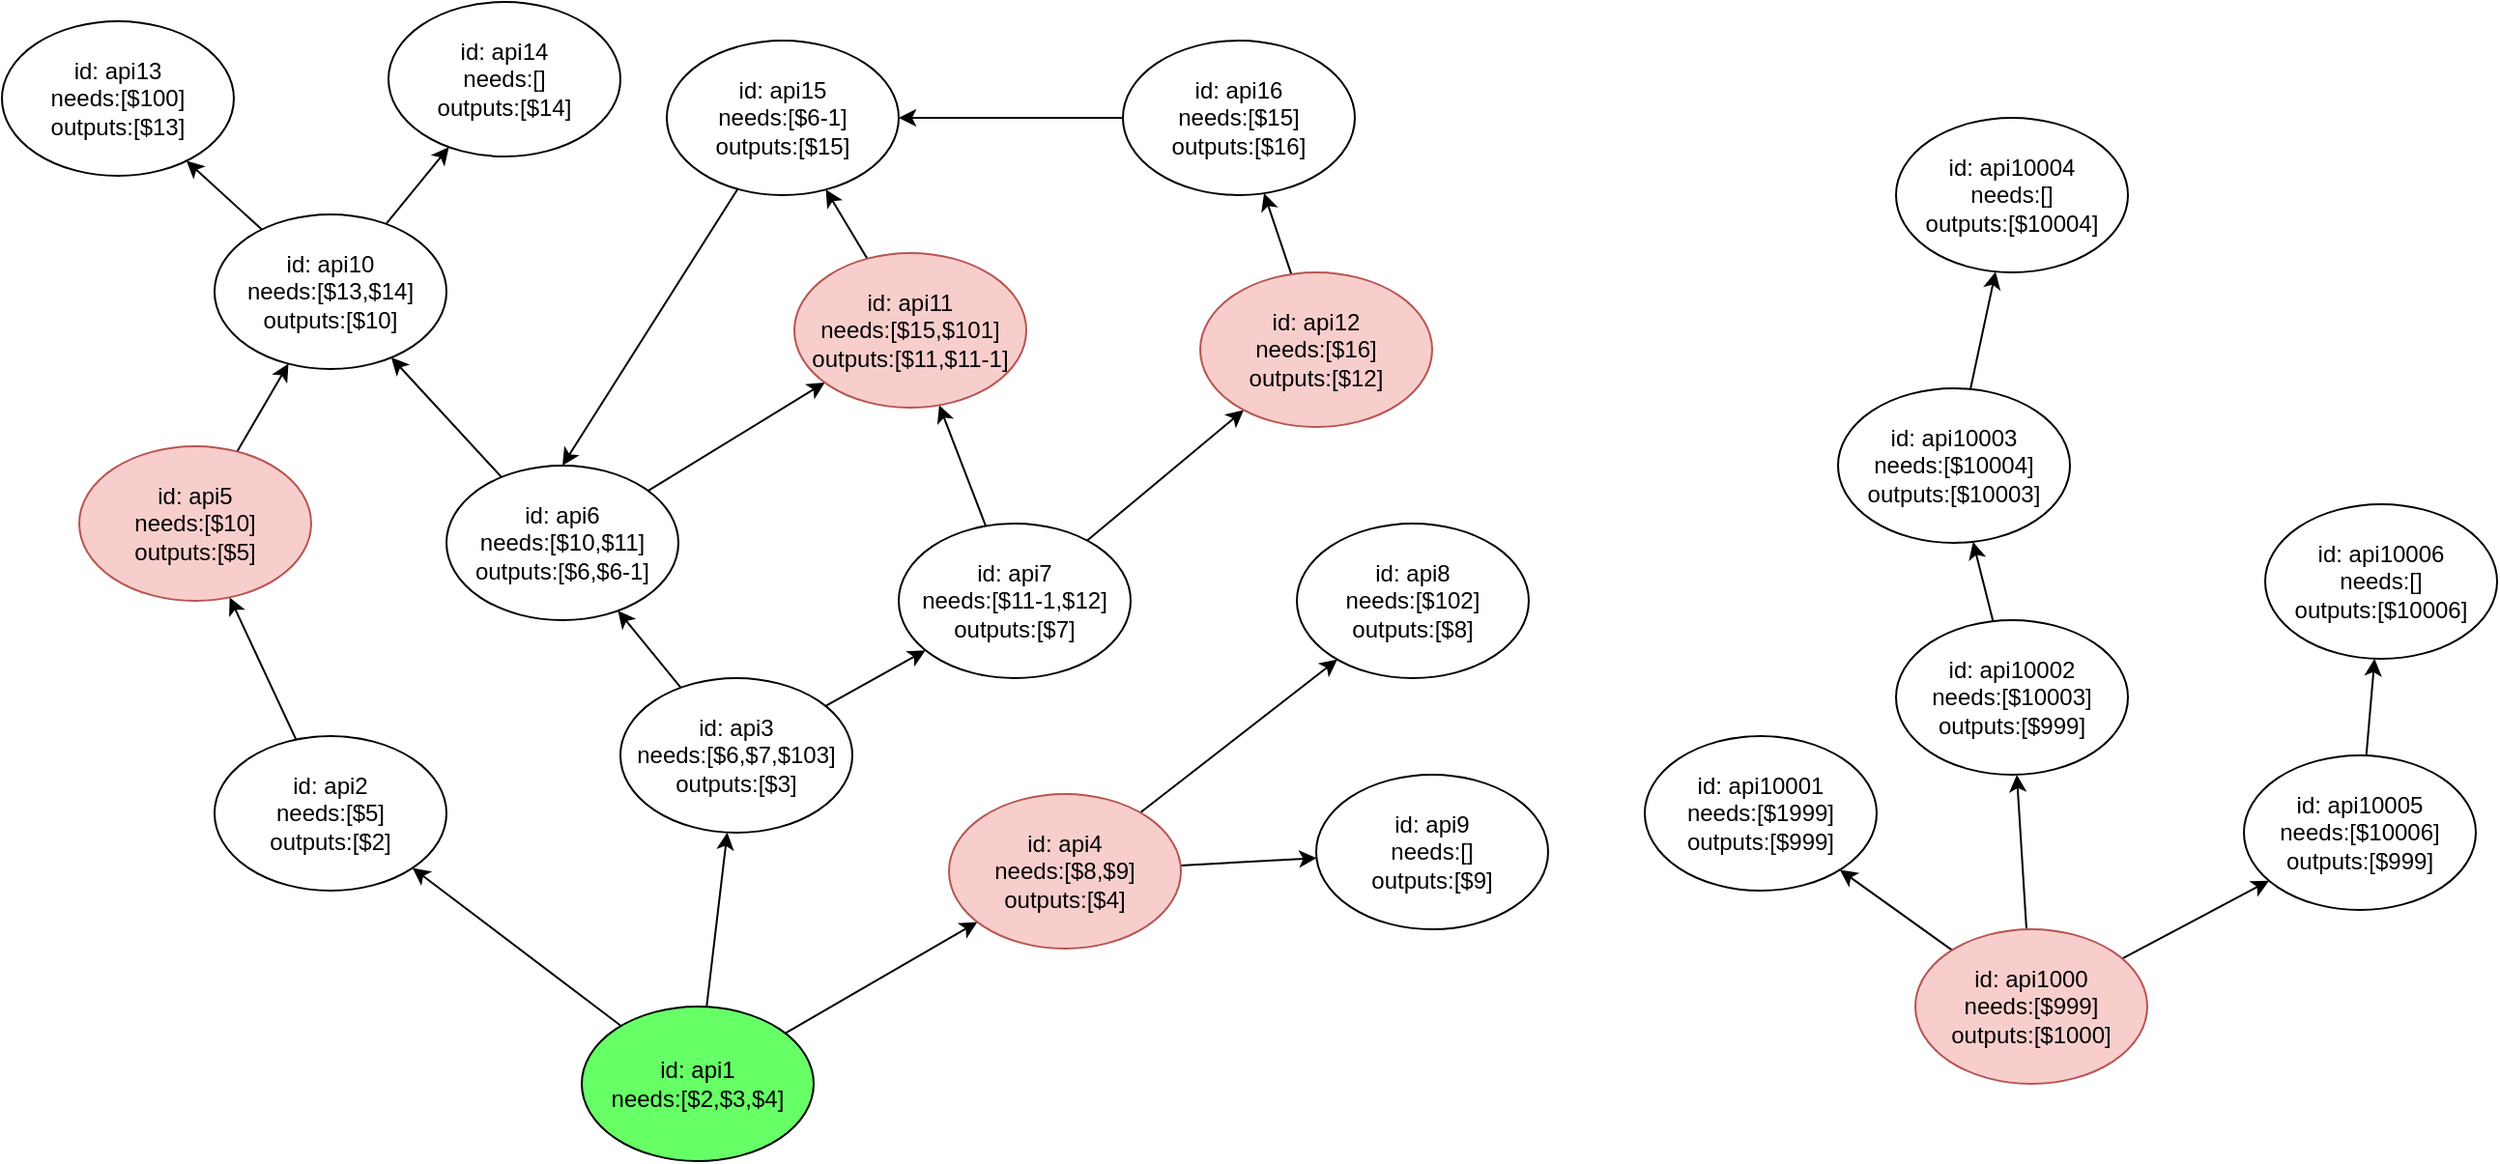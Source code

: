 <mxfile version="12.8.5" type="github">
  <diagram id="teRwakjtQcFkAFb6qM42" name="Page-1">
    <mxGraphModel dx="1035" dy="596" grid="1" gridSize="10" guides="1" tooltips="1" connect="1" arrows="1" fold="1" page="1" pageScale="1" pageWidth="827" pageHeight="1169" math="0" shadow="0">
      <root>
        <mxCell id="0" />
        <mxCell id="1" parent="0" />
        <mxCell id="fduMmqAsec186wPbh8oE-9" style="rounded=0;orthogonalLoop=1;jettySize=auto;html=1;entryX=1;entryY=1;entryDx=0;entryDy=0;" parent="1" source="fduMmqAsec186wPbh8oE-5" target="fduMmqAsec186wPbh8oE-6" edge="1">
          <mxGeometry relative="1" as="geometry" />
        </mxCell>
        <mxCell id="fduMmqAsec186wPbh8oE-11" style="edgeStyle=none;rounded=0;orthogonalLoop=1;jettySize=auto;html=1;" parent="1" source="fduMmqAsec186wPbh8oE-5" target="fduMmqAsec186wPbh8oE-7" edge="1">
          <mxGeometry relative="1" as="geometry" />
        </mxCell>
        <mxCell id="fduMmqAsec186wPbh8oE-12" style="edgeStyle=none;rounded=0;orthogonalLoop=1;jettySize=auto;html=1;" parent="1" source="fduMmqAsec186wPbh8oE-5" target="fduMmqAsec186wPbh8oE-10" edge="1">
          <mxGeometry relative="1" as="geometry" />
        </mxCell>
        <mxCell id="fduMmqAsec186wPbh8oE-5" value="id: api1&lt;br&gt;needs:[$2,$3,$4]" style="ellipse;whiteSpace=wrap;html=1;fillColor=#66FF66;" parent="1" vertex="1">
          <mxGeometry x="310" y="530" width="120" height="80" as="geometry" />
        </mxCell>
        <mxCell id="fduMmqAsec186wPbh8oE-14" style="edgeStyle=none;rounded=0;orthogonalLoop=1;jettySize=auto;html=1;" parent="1" source="fduMmqAsec186wPbh8oE-6" target="fduMmqAsec186wPbh8oE-13" edge="1">
          <mxGeometry relative="1" as="geometry" />
        </mxCell>
        <mxCell id="fduMmqAsec186wPbh8oE-6" value="id: api2&lt;br&gt;&lt;div&gt;needs:[$5]&lt;br&gt;outputs:[$2]&lt;br&gt;&lt;/div&gt;" style="ellipse;whiteSpace=wrap;html=1;" parent="1" vertex="1">
          <mxGeometry x="120" y="390" width="120" height="80" as="geometry" />
        </mxCell>
        <mxCell id="fduMmqAsec186wPbh8oE-28" style="edgeStyle=none;rounded=0;orthogonalLoop=1;jettySize=auto;html=1;" parent="1" source="fduMmqAsec186wPbh8oE-7" target="fduMmqAsec186wPbh8oE-15" edge="1">
          <mxGeometry relative="1" as="geometry" />
        </mxCell>
        <mxCell id="fduMmqAsec186wPbh8oE-38" style="edgeStyle=none;rounded=0;orthogonalLoop=1;jettySize=auto;html=1;" parent="1" source="fduMmqAsec186wPbh8oE-7" target="fduMmqAsec186wPbh8oE-17" edge="1">
          <mxGeometry relative="1" as="geometry" />
        </mxCell>
        <mxCell id="fduMmqAsec186wPbh8oE-7" value="id: api3&lt;br&gt;&lt;div&gt;needs:[$6,$7,$103]&lt;/div&gt;&lt;div&gt;outputs:[$3]&lt;br&gt;&lt;/div&gt;" style="ellipse;whiteSpace=wrap;html=1;" parent="1" vertex="1">
          <mxGeometry x="330" y="360" width="120" height="80" as="geometry" />
        </mxCell>
        <mxCell id="fduMmqAsec186wPbh8oE-43" style="edgeStyle=none;rounded=0;orthogonalLoop=1;jettySize=auto;html=1;" parent="1" source="fduMmqAsec186wPbh8oE-10" target="fduMmqAsec186wPbh8oE-19" edge="1">
          <mxGeometry relative="1" as="geometry" />
        </mxCell>
        <mxCell id="fduMmqAsec186wPbh8oE-44" style="edgeStyle=none;rounded=0;orthogonalLoop=1;jettySize=auto;html=1;" parent="1" source="fduMmqAsec186wPbh8oE-10" target="fduMmqAsec186wPbh8oE-18" edge="1">
          <mxGeometry relative="1" as="geometry" />
        </mxCell>
        <mxCell id="fduMmqAsec186wPbh8oE-10" value="id: api4&lt;br&gt;&lt;div&gt;needs:[$8,$9]&lt;/div&gt;&lt;div&gt;outputs:[$4]&lt;br&gt;&lt;/div&gt;" style="ellipse;whiteSpace=wrap;html=1;fillColor=#f8cecc;strokeColor=#b85450;" parent="1" vertex="1">
          <mxGeometry x="500" y="420" width="120" height="80" as="geometry" />
        </mxCell>
        <mxCell id="fduMmqAsec186wPbh8oE-30" style="edgeStyle=none;rounded=0;orthogonalLoop=1;jettySize=auto;html=1;" parent="1" source="fduMmqAsec186wPbh8oE-13" target="fduMmqAsec186wPbh8oE-20" edge="1">
          <mxGeometry relative="1" as="geometry" />
        </mxCell>
        <mxCell id="fduMmqAsec186wPbh8oE-13" value="id: api5&lt;br&gt;&lt;div&gt;needs:[$10]&lt;br&gt;outputs:[$5]&lt;br&gt;&lt;/div&gt;" style="ellipse;whiteSpace=wrap;html=1;fillColor=#f8cecc;strokeColor=#b85450;" parent="1" vertex="1">
          <mxGeometry x="50" y="240" width="120" height="80" as="geometry" />
        </mxCell>
        <mxCell id="fduMmqAsec186wPbh8oE-29" style="edgeStyle=none;rounded=0;orthogonalLoop=1;jettySize=auto;html=1;" parent="1" source="fduMmqAsec186wPbh8oE-15" target="fduMmqAsec186wPbh8oE-20" edge="1">
          <mxGeometry relative="1" as="geometry" />
        </mxCell>
        <mxCell id="fduMmqAsec186wPbh8oE-35" style="edgeStyle=none;rounded=0;orthogonalLoop=1;jettySize=auto;html=1;" parent="1" source="fduMmqAsec186wPbh8oE-15" target="fduMmqAsec186wPbh8oE-26" edge="1">
          <mxGeometry relative="1" as="geometry" />
        </mxCell>
        <mxCell id="fduMmqAsec186wPbh8oE-15" value="id: api6&lt;br&gt;&lt;div&gt;needs:[$10,$11]&lt;/div&gt;&lt;div&gt;outputs:[$6,$6-1]&lt;br&gt;&lt;/div&gt;" style="ellipse;whiteSpace=wrap;html=1;" parent="1" vertex="1">
          <mxGeometry x="240" y="250" width="120" height="80" as="geometry" />
        </mxCell>
        <mxCell id="fduMmqAsec186wPbh8oE-39" style="edgeStyle=none;rounded=0;orthogonalLoop=1;jettySize=auto;html=1;" parent="1" source="fduMmqAsec186wPbh8oE-17" target="fduMmqAsec186wPbh8oE-26" edge="1">
          <mxGeometry relative="1" as="geometry" />
        </mxCell>
        <mxCell id="fduMmqAsec186wPbh8oE-40" style="edgeStyle=none;rounded=0;orthogonalLoop=1;jettySize=auto;html=1;" parent="1" source="fduMmqAsec186wPbh8oE-17" target="fduMmqAsec186wPbh8oE-24" edge="1">
          <mxGeometry relative="1" as="geometry" />
        </mxCell>
        <mxCell id="fduMmqAsec186wPbh8oE-17" value="id: api7&lt;br&gt;&lt;div&gt;needs:[$11-1,$12]&lt;/div&gt;&lt;div&gt;outputs:[$7]&lt;br&gt;&lt;/div&gt;" style="ellipse;whiteSpace=wrap;html=1;" parent="1" vertex="1">
          <mxGeometry x="474" y="280" width="120" height="80" as="geometry" />
        </mxCell>
        <mxCell id="fduMmqAsec186wPbh8oE-18" value="id: api8&lt;br&gt;&lt;div&gt;needs:[$102]&lt;/div&gt;&lt;div&gt;outputs:[$8]&lt;br&gt;&lt;/div&gt;" style="ellipse;whiteSpace=wrap;html=1;" parent="1" vertex="1">
          <mxGeometry x="680" y="280" width="120" height="80" as="geometry" />
        </mxCell>
        <mxCell id="fduMmqAsec186wPbh8oE-19" value="id: api9&lt;br&gt;&lt;div&gt;needs:[]&lt;/div&gt;&lt;div&gt;outputs:[$9]&lt;br&gt;&lt;/div&gt;" style="ellipse;whiteSpace=wrap;html=1;" parent="1" vertex="1">
          <mxGeometry x="690" y="410" width="120" height="80" as="geometry" />
        </mxCell>
        <mxCell id="fduMmqAsec186wPbh8oE-31" style="edgeStyle=none;rounded=0;orthogonalLoop=1;jettySize=auto;html=1;" parent="1" source="fduMmqAsec186wPbh8oE-20" target="fduMmqAsec186wPbh8oE-21" edge="1">
          <mxGeometry relative="1" as="geometry" />
        </mxCell>
        <mxCell id="fduMmqAsec186wPbh8oE-34" style="edgeStyle=none;rounded=0;orthogonalLoop=1;jettySize=auto;html=1;" parent="1" source="fduMmqAsec186wPbh8oE-20" target="fduMmqAsec186wPbh8oE-23" edge="1">
          <mxGeometry relative="1" as="geometry" />
        </mxCell>
        <mxCell id="fduMmqAsec186wPbh8oE-20" value="id: api10&lt;br&gt;&lt;div&gt;needs:[$13,$14]&lt;/div&gt;&lt;div&gt;outputs:[$10]&lt;br&gt;&lt;/div&gt;" style="ellipse;whiteSpace=wrap;html=1;" parent="1" vertex="1">
          <mxGeometry x="120" y="120" width="120" height="80" as="geometry" />
        </mxCell>
        <mxCell id="fduMmqAsec186wPbh8oE-21" value="id: api13&lt;br&gt;&lt;div&gt;needs:[$100]&lt;/div&gt;&lt;div&gt;outputs:[$13]&lt;br&gt;&lt;/div&gt;" style="ellipse;whiteSpace=wrap;html=1;" parent="1" vertex="1">
          <mxGeometry x="10" y="20" width="120" height="80" as="geometry" />
        </mxCell>
        <mxCell id="fduMmqAsec186wPbh8oE-23" value="id: api14&lt;br&gt;&lt;div&gt;needs:[]&lt;/div&gt;&lt;div&gt;outputs:[$14]&lt;br&gt;&lt;/div&gt;" style="ellipse;whiteSpace=wrap;html=1;" parent="1" vertex="1">
          <mxGeometry x="210" y="10" width="120" height="80" as="geometry" />
        </mxCell>
        <mxCell id="fduMmqAsec186wPbh8oE-41" style="edgeStyle=none;rounded=0;orthogonalLoop=1;jettySize=auto;html=1;" parent="1" source="fduMmqAsec186wPbh8oE-24" target="fduMmqAsec186wPbh8oE-25" edge="1">
          <mxGeometry relative="1" as="geometry" />
        </mxCell>
        <mxCell id="fduMmqAsec186wPbh8oE-24" value="id: api12&lt;br&gt;&lt;div&gt;needs:[$16]&lt;/div&gt;&lt;div&gt;outputs:[$12]&lt;br&gt;&lt;/div&gt;" style="ellipse;whiteSpace=wrap;html=1;fillColor=#f8cecc;strokeColor=#b85450;" parent="1" vertex="1">
          <mxGeometry x="630" y="150" width="120" height="80" as="geometry" />
        </mxCell>
        <mxCell id="fduMmqAsec186wPbh8oE-42" style="edgeStyle=none;rounded=0;orthogonalLoop=1;jettySize=auto;html=1;" parent="1" source="fduMmqAsec186wPbh8oE-25" target="fduMmqAsec186wPbh8oE-27" edge="1">
          <mxGeometry relative="1" as="geometry" />
        </mxCell>
        <mxCell id="fduMmqAsec186wPbh8oE-25" value="id: api16&lt;br&gt;&lt;div&gt;needs:[$15]&lt;/div&gt;&lt;div&gt;outputs:[$16]&lt;br&gt;&lt;/div&gt;" style="ellipse;whiteSpace=wrap;html=1;" parent="1" vertex="1">
          <mxGeometry x="590" y="30" width="120" height="80" as="geometry" />
        </mxCell>
        <mxCell id="fduMmqAsec186wPbh8oE-36" style="edgeStyle=none;rounded=0;orthogonalLoop=1;jettySize=auto;html=1;" parent="1" source="fduMmqAsec186wPbh8oE-26" target="fduMmqAsec186wPbh8oE-27" edge="1">
          <mxGeometry relative="1" as="geometry" />
        </mxCell>
        <mxCell id="fduMmqAsec186wPbh8oE-26" value="id: api11&lt;br&gt;&lt;div&gt;needs:[$15,$101]&lt;/div&gt;&lt;div&gt;outputs:[$11,$11-1]&lt;br&gt;&lt;/div&gt;" style="ellipse;whiteSpace=wrap;html=1;fillColor=#f8cecc;strokeColor=#b85450;" parent="1" vertex="1">
          <mxGeometry x="420" y="140" width="120" height="80" as="geometry" />
        </mxCell>
        <mxCell id="fduMmqAsec186wPbh8oE-37" style="edgeStyle=none;rounded=0;orthogonalLoop=1;jettySize=auto;html=1;entryX=0.5;entryY=0;entryDx=0;entryDy=0;" parent="1" source="fduMmqAsec186wPbh8oE-27" target="fduMmqAsec186wPbh8oE-15" edge="1">
          <mxGeometry relative="1" as="geometry" />
        </mxCell>
        <mxCell id="fduMmqAsec186wPbh8oE-27" value="id: api15&lt;br&gt;&lt;div&gt;needs:[$6-1]&lt;/div&gt;&lt;div&gt;outputs:[$15]&lt;br&gt;&lt;/div&gt;" style="ellipse;whiteSpace=wrap;html=1;" parent="1" vertex="1">
          <mxGeometry x="354" y="30" width="120" height="80" as="geometry" />
        </mxCell>
        <mxCell id="3h2dMfI1HlFnqjt-j1-W-10" style="rounded=0;orthogonalLoop=1;jettySize=auto;html=1;" edge="1" parent="1" source="3h2dMfI1HlFnqjt-j1-W-1" target="3h2dMfI1HlFnqjt-j1-W-9">
          <mxGeometry relative="1" as="geometry" />
        </mxCell>
        <mxCell id="3h2dMfI1HlFnqjt-j1-W-11" style="edgeStyle=none;rounded=0;orthogonalLoop=1;jettySize=auto;html=1;" edge="1" parent="1" source="3h2dMfI1HlFnqjt-j1-W-1" target="3h2dMfI1HlFnqjt-j1-W-2">
          <mxGeometry relative="1" as="geometry" />
        </mxCell>
        <mxCell id="3h2dMfI1HlFnqjt-j1-W-12" style="edgeStyle=none;rounded=0;orthogonalLoop=1;jettySize=auto;html=1;" edge="1" parent="1" source="3h2dMfI1HlFnqjt-j1-W-1" target="3h2dMfI1HlFnqjt-j1-W-3">
          <mxGeometry relative="1" as="geometry" />
        </mxCell>
        <mxCell id="3h2dMfI1HlFnqjt-j1-W-1" value="id: api1000&lt;br&gt;&lt;div&gt;needs:[$999]&lt;/div&gt;&lt;div&gt;outputs:[$1000]&lt;br&gt;&lt;/div&gt;" style="ellipse;whiteSpace=wrap;html=1;fillColor=#f8cecc;strokeColor=#b85450;" vertex="1" parent="1">
          <mxGeometry x="1000" y="490" width="120" height="80" as="geometry" />
        </mxCell>
        <mxCell id="3h2dMfI1HlFnqjt-j1-W-14" style="edgeStyle=none;rounded=0;orthogonalLoop=1;jettySize=auto;html=1;" edge="1" parent="1" source="3h2dMfI1HlFnqjt-j1-W-2" target="3h2dMfI1HlFnqjt-j1-W-4">
          <mxGeometry relative="1" as="geometry" />
        </mxCell>
        <mxCell id="3h2dMfI1HlFnqjt-j1-W-2" value="id: api10002&lt;br&gt;&lt;div&gt;needs:[$10003]&lt;/div&gt;&lt;div&gt;outputs:[$999]&lt;br&gt;&lt;/div&gt;" style="ellipse;whiteSpace=wrap;html=1;" vertex="1" parent="1">
          <mxGeometry x="990" y="330" width="120" height="80" as="geometry" />
        </mxCell>
        <mxCell id="3h2dMfI1HlFnqjt-j1-W-13" style="edgeStyle=none;rounded=0;orthogonalLoop=1;jettySize=auto;html=1;" edge="1" parent="1" source="3h2dMfI1HlFnqjt-j1-W-3" target="3h2dMfI1HlFnqjt-j1-W-5">
          <mxGeometry relative="1" as="geometry" />
        </mxCell>
        <mxCell id="3h2dMfI1HlFnqjt-j1-W-3" value="id: api10005&lt;br&gt;&lt;div&gt;needs:[$10006]&lt;/div&gt;&lt;div&gt;outputs:[$999]&lt;br&gt;&lt;/div&gt;" style="ellipse;whiteSpace=wrap;html=1;" vertex="1" parent="1">
          <mxGeometry x="1170" y="400" width="120" height="80" as="geometry" />
        </mxCell>
        <mxCell id="3h2dMfI1HlFnqjt-j1-W-15" style="edgeStyle=none;rounded=0;orthogonalLoop=1;jettySize=auto;html=1;" edge="1" parent="1" source="3h2dMfI1HlFnqjt-j1-W-4" target="3h2dMfI1HlFnqjt-j1-W-6">
          <mxGeometry relative="1" as="geometry" />
        </mxCell>
        <mxCell id="3h2dMfI1HlFnqjt-j1-W-4" value="id: api10003&lt;br&gt;&lt;div&gt;needs:[$10004]&lt;/div&gt;&lt;div&gt;outputs:[$10003]&lt;br&gt;&lt;/div&gt;" style="ellipse;whiteSpace=wrap;html=1;" vertex="1" parent="1">
          <mxGeometry x="960" y="210" width="120" height="80" as="geometry" />
        </mxCell>
        <mxCell id="3h2dMfI1HlFnqjt-j1-W-5" value="id: api10006&lt;br&gt;&lt;div&gt;needs:[]&lt;/div&gt;&lt;div&gt;outputs:[$10006]&lt;br&gt;&lt;/div&gt;" style="ellipse;whiteSpace=wrap;html=1;" vertex="1" parent="1">
          <mxGeometry x="1181" y="270" width="120" height="80" as="geometry" />
        </mxCell>
        <mxCell id="3h2dMfI1HlFnqjt-j1-W-6" value="id: api10004&lt;br&gt;&lt;div&gt;needs:[]&lt;/div&gt;&lt;div&gt;outputs:[$10004]&lt;br&gt;&lt;/div&gt;" style="ellipse;whiteSpace=wrap;html=1;" vertex="1" parent="1">
          <mxGeometry x="990" y="70" width="120" height="80" as="geometry" />
        </mxCell>
        <mxCell id="3h2dMfI1HlFnqjt-j1-W-9" value="id: api10001&lt;br&gt;&lt;div&gt;needs:[$1999]&lt;/div&gt;&lt;div&gt;outputs:[$999]&lt;br&gt;&lt;/div&gt;" style="ellipse;whiteSpace=wrap;html=1;" vertex="1" parent="1">
          <mxGeometry x="860" y="390" width="120" height="80" as="geometry" />
        </mxCell>
      </root>
    </mxGraphModel>
  </diagram>
</mxfile>
